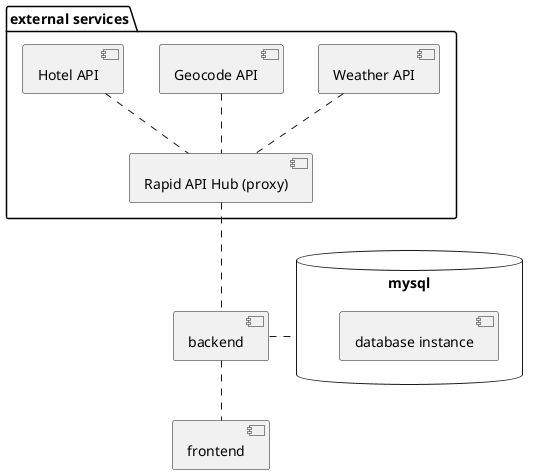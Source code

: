 @startuml

package "external services" {
    usecase [Rapid API Hub (proxy)] as rapid_hub
    [Weather API] .d. rapid_hub
    [Geocode API] .d. rapid_hub
    [Hotel API] .d. rapid_hub
}

[backend] as backend
[frontend] as frontend

backend .u. rapid_hub
frontend .u. backend


backend .r. mysql

database "database" as mysql {
    [database instance]
}

@enduml
